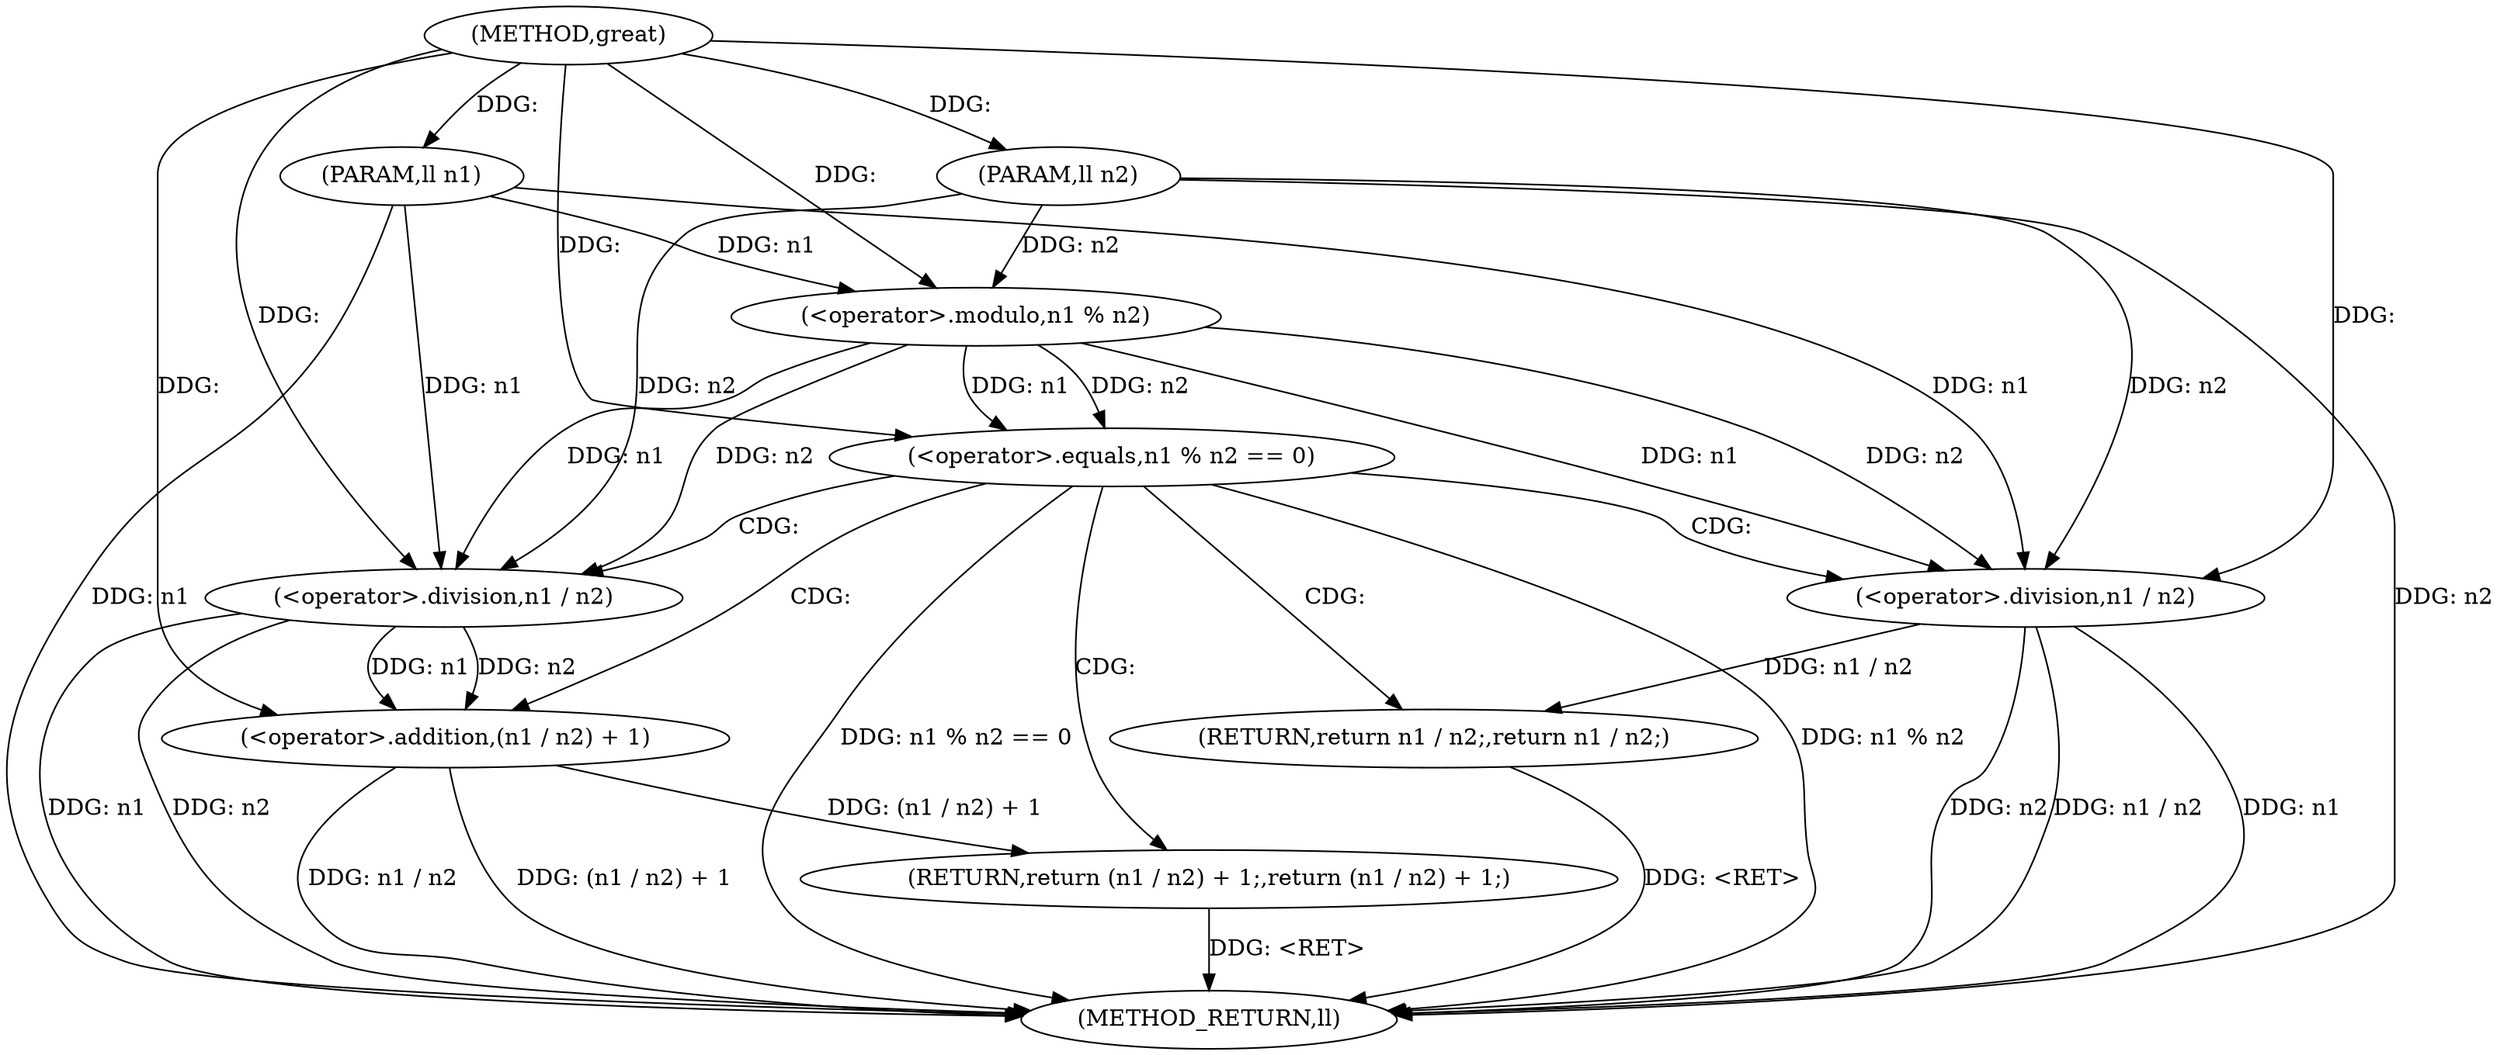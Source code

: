 digraph "great" {  
"1000371" [label = "(METHOD,great)" ]
"1000394" [label = "(METHOD_RETURN,ll)" ]
"1000372" [label = "(PARAM,ll n1)" ]
"1000373" [label = "(PARAM,ll n2)" ]
"1000376" [label = "(<operator>.equals,n1 % n2 == 0)" ]
"1000382" [label = "(RETURN,return n1 / n2;,return n1 / n2;)" ]
"1000377" [label = "(<operator>.modulo,n1 % n2)" ]
"1000383" [label = "(<operator>.division,n1 / n2)" ]
"1000388" [label = "(RETURN,return (n1 / n2) + 1;,return (n1 / n2) + 1;)" ]
"1000389" [label = "(<operator>.addition,(n1 / n2) + 1)" ]
"1000390" [label = "(<operator>.division,n1 / n2)" ]
  "1000382" -> "1000394"  [ label = "DDG: <RET>"] 
  "1000388" -> "1000394"  [ label = "DDG: <RET>"] 
  "1000372" -> "1000394"  [ label = "DDG: n1"] 
  "1000373" -> "1000394"  [ label = "DDG: n2"] 
  "1000376" -> "1000394"  [ label = "DDG: n1 % n2"] 
  "1000376" -> "1000394"  [ label = "DDG: n1 % n2 == 0"] 
  "1000390" -> "1000394"  [ label = "DDG: n1"] 
  "1000390" -> "1000394"  [ label = "DDG: n2"] 
  "1000389" -> "1000394"  [ label = "DDG: n1 / n2"] 
  "1000389" -> "1000394"  [ label = "DDG: (n1 / n2) + 1"] 
  "1000383" -> "1000394"  [ label = "DDG: n1"] 
  "1000383" -> "1000394"  [ label = "DDG: n2"] 
  "1000383" -> "1000394"  [ label = "DDG: n1 / n2"] 
  "1000371" -> "1000372"  [ label = "DDG: "] 
  "1000371" -> "1000373"  [ label = "DDG: "] 
  "1000377" -> "1000376"  [ label = "DDG: n2"] 
  "1000377" -> "1000376"  [ label = "DDG: n1"] 
  "1000371" -> "1000376"  [ label = "DDG: "] 
  "1000383" -> "1000382"  [ label = "DDG: n1 / n2"] 
  "1000372" -> "1000377"  [ label = "DDG: n1"] 
  "1000371" -> "1000377"  [ label = "DDG: "] 
  "1000373" -> "1000377"  [ label = "DDG: n2"] 
  "1000389" -> "1000388"  [ label = "DDG: (n1 / n2) + 1"] 
  "1000377" -> "1000383"  [ label = "DDG: n1"] 
  "1000372" -> "1000383"  [ label = "DDG: n1"] 
  "1000371" -> "1000383"  [ label = "DDG: "] 
  "1000377" -> "1000383"  [ label = "DDG: n2"] 
  "1000373" -> "1000383"  [ label = "DDG: n2"] 
  "1000390" -> "1000389"  [ label = "DDG: n2"] 
  "1000390" -> "1000389"  [ label = "DDG: n1"] 
  "1000371" -> "1000389"  [ label = "DDG: "] 
  "1000377" -> "1000390"  [ label = "DDG: n1"] 
  "1000372" -> "1000390"  [ label = "DDG: n1"] 
  "1000371" -> "1000390"  [ label = "DDG: "] 
  "1000377" -> "1000390"  [ label = "DDG: n2"] 
  "1000373" -> "1000390"  [ label = "DDG: n2"] 
  "1000376" -> "1000390"  [ label = "CDG: "] 
  "1000376" -> "1000383"  [ label = "CDG: "] 
  "1000376" -> "1000382"  [ label = "CDG: "] 
  "1000376" -> "1000389"  [ label = "CDG: "] 
  "1000376" -> "1000388"  [ label = "CDG: "] 
}
